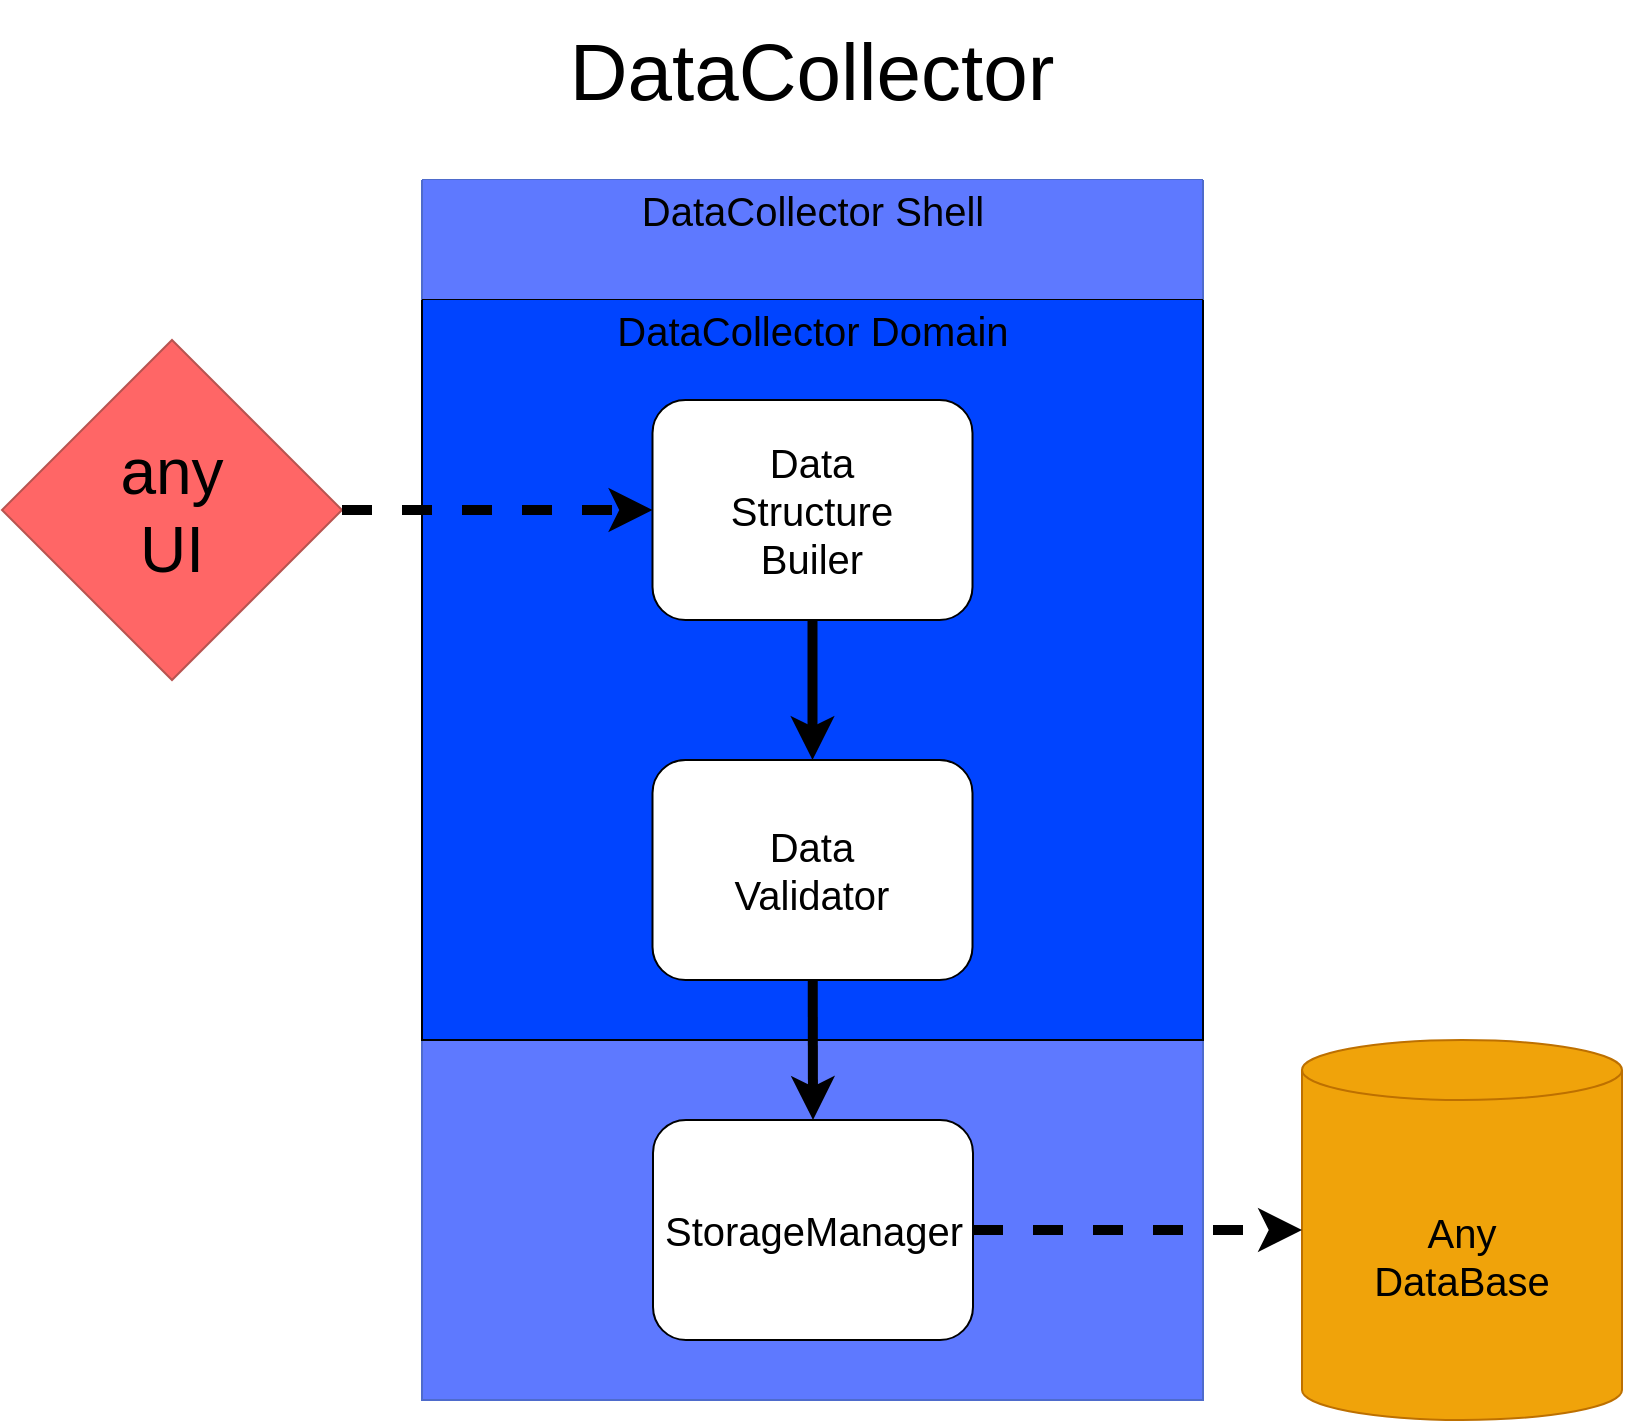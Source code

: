 <mxfile>
    <diagram id="2QJIb04ANKHxsIW4t9gh" name="Page-1">
        <mxGraphModel dx="1444" dy="844" grid="1" gridSize="10" guides="1" tooltips="1" connect="1" arrows="1" fold="1" page="1" pageScale="1" pageWidth="850" pageHeight="1100" math="0" shadow="0">
            <root>
                <mxCell id="0"/>
                <mxCell id="1" parent="0"/>
                <mxCell id="2" value="DataCollector" style="text;html=1;strokeColor=none;fillColor=none;align=center;verticalAlign=middle;whiteSpace=wrap;rounded=0;fontSize=40;" vertex="1" parent="1">
                    <mxGeometry x="265" y="10" width="320" height="70" as="geometry"/>
                </mxCell>
                <mxCell id="4" value="any&lt;br style=&quot;font-size: 32px;&quot;&gt;UI" style="rhombus;whiteSpace=wrap;html=1;fontSize=32;fillColor=#FF6666;strokeColor=#b85450;gradientColor=none;" vertex="1" parent="1">
                    <mxGeometry x="20" y="180" width="170" height="170" as="geometry"/>
                </mxCell>
                <mxCell id="8" value="" style="swimlane;startSize=0;fontSize=20;fillColor=#6a00ff;fontColor=#ffffff;strokeColor=#4E6BCC;swimlaneFillColor=#5E79FF;" vertex="1" parent="1">
                    <mxGeometry x="230" y="100" width="390.5" height="610" as="geometry"/>
                </mxCell>
                <mxCell id="9" value="DataCollector Shell" style="text;html=1;strokeColor=none;fillColor=none;align=center;verticalAlign=middle;whiteSpace=wrap;rounded=0;fontSize=20;" vertex="1" parent="8">
                    <mxGeometry x="88" width="215" height="30" as="geometry"/>
                </mxCell>
                <mxCell id="10" value="" style="swimlane;startSize=0;fontSize=20;swimlaneFillColor=#0044FF;" vertex="1" parent="8">
                    <mxGeometry y="60" width="390.5" height="370" as="geometry"/>
                </mxCell>
                <mxCell id="11" value="DataCollector Domain" style="text;html=1;strokeColor=none;fillColor=none;align=center;verticalAlign=middle;whiteSpace=wrap;rounded=0;fontSize=20;" vertex="1" parent="10">
                    <mxGeometry x="79.5" width="230.5" height="30" as="geometry"/>
                </mxCell>
                <mxCell id="14" style="edgeStyle=none;html=1;entryX=0.5;entryY=0;entryDx=0;entryDy=0;strokeWidth=5;fontSize=20;" edge="1" parent="10" source="5" target="12">
                    <mxGeometry relative="1" as="geometry"/>
                </mxCell>
                <mxCell id="5" value="Data&lt;br&gt;Structure&lt;br&gt;Builer" style="rounded=1;whiteSpace=wrap;html=1;fontSize=20;" vertex="1" parent="10">
                    <mxGeometry x="115.25" y="50" width="160" height="110" as="geometry"/>
                </mxCell>
                <mxCell id="12" value="Data&lt;br&gt;Validator" style="rounded=1;whiteSpace=wrap;html=1;fontSize=20;" vertex="1" parent="10">
                    <mxGeometry x="115.25" y="230" width="160" height="110" as="geometry"/>
                </mxCell>
                <mxCell id="7" value="StorageManager" style="rounded=1;whiteSpace=wrap;html=1;fontSize=20;" vertex="1" parent="8">
                    <mxGeometry x="115.5" y="470" width="160" height="110" as="geometry"/>
                </mxCell>
                <mxCell id="15" style="edgeStyle=none;html=1;entryX=0.5;entryY=0;entryDx=0;entryDy=0;strokeWidth=5;fontSize=20;" edge="1" parent="8" source="12" target="7">
                    <mxGeometry relative="1" as="geometry"/>
                </mxCell>
                <mxCell id="13" style="edgeStyle=none;html=1;entryX=0;entryY=0.5;entryDx=0;entryDy=0;fontSize=20;strokeWidth=5;dashed=1;" edge="1" parent="1" source="4" target="5">
                    <mxGeometry relative="1" as="geometry"/>
                </mxCell>
                <mxCell id="16" value="Any&lt;br&gt;DataBase" style="shape=cylinder3;whiteSpace=wrap;html=1;boundedLbl=1;backgroundOutline=1;size=15;strokeColor=#BD7000;fontSize=20;gradientDirection=north;fillColor=#f0a30a;fontColor=#000000;" vertex="1" parent="1">
                    <mxGeometry x="670" y="530" width="160" height="190" as="geometry"/>
                </mxCell>
                <mxCell id="17" style="edgeStyle=none;html=1;entryX=0;entryY=0.5;entryDx=0;entryDy=0;entryPerimeter=0;strokeWidth=5;fontSize=20;dashed=1;" edge="1" parent="1" source="7" target="16">
                    <mxGeometry relative="1" as="geometry"/>
                </mxCell>
            </root>
        </mxGraphModel>
    </diagram>
</mxfile>